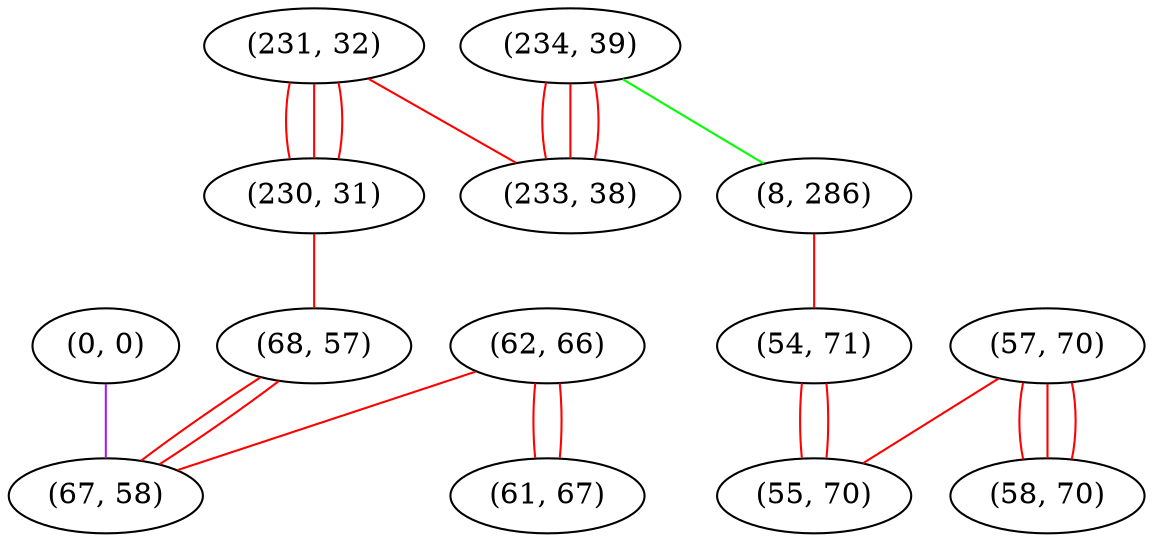 graph "" {
"(0, 0)";
"(231, 32)";
"(234, 39)";
"(230, 31)";
"(62, 66)";
"(57, 70)";
"(8, 286)";
"(54, 71)";
"(61, 67)";
"(68, 57)";
"(55, 70)";
"(58, 70)";
"(233, 38)";
"(67, 58)";
"(0, 0)" -- "(67, 58)"  [color=purple, key=0, weight=4];
"(231, 32)" -- "(230, 31)"  [color=red, key=0, weight=1];
"(231, 32)" -- "(230, 31)"  [color=red, key=1, weight=1];
"(231, 32)" -- "(230, 31)"  [color=red, key=2, weight=1];
"(231, 32)" -- "(233, 38)"  [color=red, key=0, weight=1];
"(234, 39)" -- "(8, 286)"  [color=green, key=0, weight=2];
"(234, 39)" -- "(233, 38)"  [color=red, key=0, weight=1];
"(234, 39)" -- "(233, 38)"  [color=red, key=1, weight=1];
"(234, 39)" -- "(233, 38)"  [color=red, key=2, weight=1];
"(230, 31)" -- "(68, 57)"  [color=red, key=0, weight=1];
"(62, 66)" -- "(67, 58)"  [color=red, key=0, weight=1];
"(62, 66)" -- "(61, 67)"  [color=red, key=0, weight=1];
"(62, 66)" -- "(61, 67)"  [color=red, key=1, weight=1];
"(57, 70)" -- "(55, 70)"  [color=red, key=0, weight=1];
"(57, 70)" -- "(58, 70)"  [color=red, key=0, weight=1];
"(57, 70)" -- "(58, 70)"  [color=red, key=1, weight=1];
"(57, 70)" -- "(58, 70)"  [color=red, key=2, weight=1];
"(8, 286)" -- "(54, 71)"  [color=red, key=0, weight=1];
"(54, 71)" -- "(55, 70)"  [color=red, key=0, weight=1];
"(54, 71)" -- "(55, 70)"  [color=red, key=1, weight=1];
"(68, 57)" -- "(67, 58)"  [color=red, key=0, weight=1];
"(68, 57)" -- "(67, 58)"  [color=red, key=1, weight=1];
}

